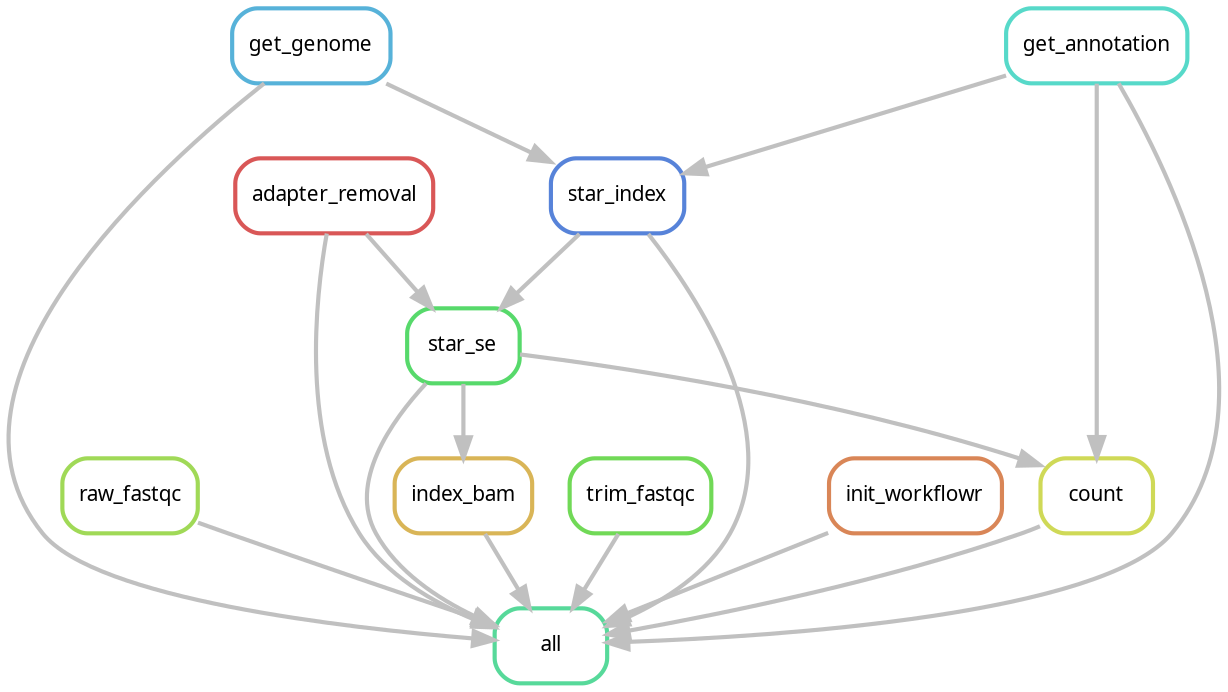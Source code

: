 digraph snakemake_dag {
    graph[bgcolor=white, margin=0];
    node[shape=box, style=rounded, fontname=sans,                 fontsize=10, penwidth=2];
    edge[penwidth=2, color=grey];
	0[label = "all", color = "0.42 0.6 0.85", style="rounded"];
	1[label = "star_index", color = "0.61 0.6 0.85", style="rounded"];
	2[label = "raw_fastqc", color = "0.24 0.6 0.85", style="rounded"];
	3[label = "index_bam", color = "0.12 0.6 0.85", style="rounded"];
	4[label = "adapter_removal", color = "0.00 0.6 0.85", style="rounded"];
	5[label = "star_se", color = "0.36 0.6 0.85", style="rounded"];
	6[label = "trim_fastqc", color = "0.30 0.6 0.85", style="rounded"];
	7[label = "get_annotation", color = "0.48 0.6 0.85", style="rounded"];
	8[label = "init_workflowr", color = "0.06 0.6 0.85", style="rounded"];
	9[label = "get_genome", color = "0.55 0.6 0.85", style="rounded"];
	10[label = "count", color = "0.18 0.6 0.85", style="rounded"];
	4 -> 0
	8 -> 0
	3 -> 0
	10 -> 0
	2 -> 0
	6 -> 0
	5 -> 0
	7 -> 0
	9 -> 0
	1 -> 0
	7 -> 1
	9 -> 1
	5 -> 3
	4 -> 5
	1 -> 5
	5 -> 10
	7 -> 10
}            
